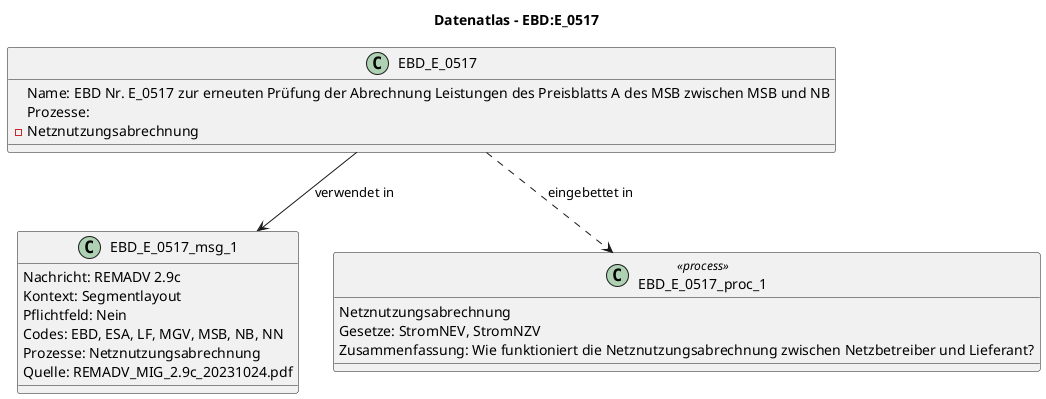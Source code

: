 @startuml
title Datenatlas – EBD:E_0517
class EBD_E_0517 {
  Name: EBD Nr. E_0517 zur erneuten Prüfung der Abrechnung Leistungen des Preisblatts A des MSB zwischen MSB und NB
  Prozesse:
    - Netznutzungsabrechnung
}
class EBD_E_0517_msg_1 {
  Nachricht: REMADV 2.9c
  Kontext: Segmentlayout
  Pflichtfeld: Nein
  Codes: EBD, ESA, LF, MGV, MSB, NB, NN
  Prozesse: Netznutzungsabrechnung
  Quelle: REMADV_MIG_2.9c_20231024.pdf
}
EBD_E_0517 --> EBD_E_0517_msg_1 : verwendet in
class EBD_E_0517_proc_1 <<process>> {
  Netznutzungsabrechnung
  Gesetze: StromNEV, StromNZV
  Zusammenfassung: Wie funktioniert die Netznutzungsabrechnung zwischen Netzbetreiber und Lieferant?
}
EBD_E_0517 ..> EBD_E_0517_proc_1 : eingebettet in
@enduml